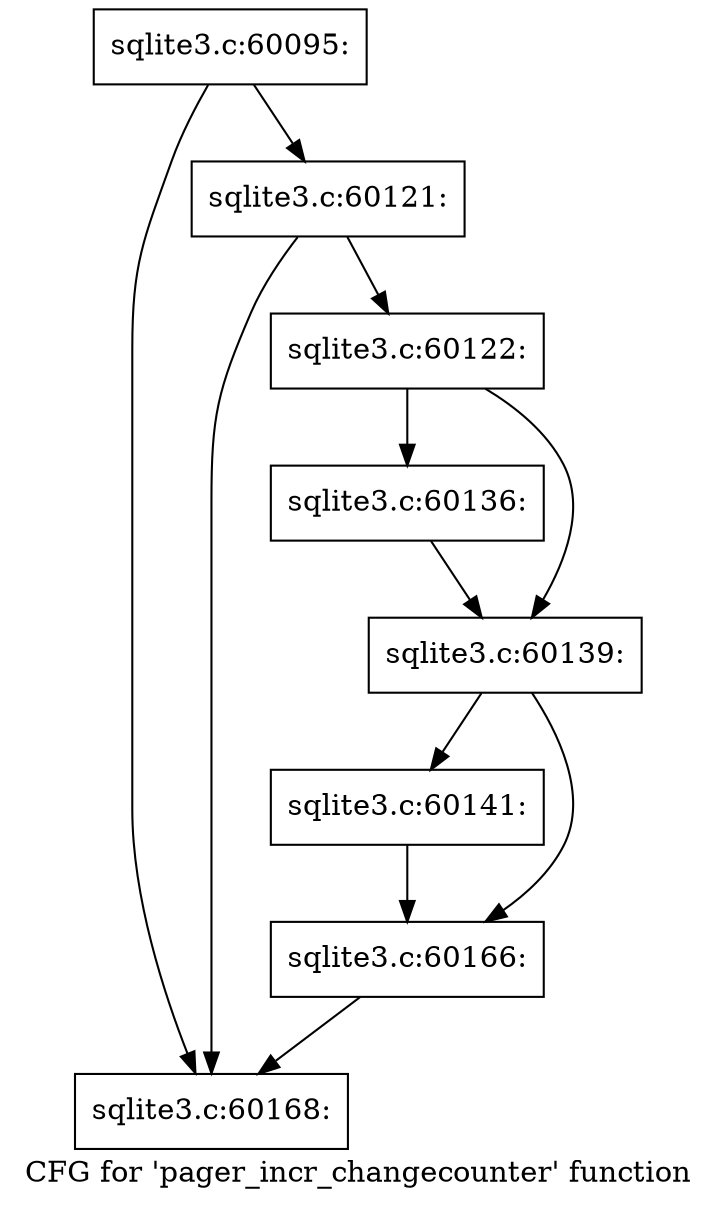 digraph "CFG for 'pager_incr_changecounter' function" {
	label="CFG for 'pager_incr_changecounter' function";

	Node0x55c0f7246150 [shape=record,label="{sqlite3.c:60095:}"];
	Node0x55c0f7246150 -> Node0x55c0f72528e0;
	Node0x55c0f7246150 -> Node0x55c0f7252930;
	Node0x55c0f7252930 [shape=record,label="{sqlite3.c:60121:}"];
	Node0x55c0f7252930 -> Node0x55c0f7252890;
	Node0x55c0f7252930 -> Node0x55c0f72528e0;
	Node0x55c0f7252890 [shape=record,label="{sqlite3.c:60122:}"];
	Node0x55c0f7252890 -> Node0x55c0f7253690;
	Node0x55c0f7252890 -> Node0x55c0f72536e0;
	Node0x55c0f7253690 [shape=record,label="{sqlite3.c:60136:}"];
	Node0x55c0f7253690 -> Node0x55c0f72536e0;
	Node0x55c0f72536e0 [shape=record,label="{sqlite3.c:60139:}"];
	Node0x55c0f72536e0 -> Node0x55c0f7253d80;
	Node0x55c0f72536e0 -> Node0x55c0f7253dd0;
	Node0x55c0f7253d80 [shape=record,label="{sqlite3.c:60141:}"];
	Node0x55c0f7253d80 -> Node0x55c0f7253dd0;
	Node0x55c0f7253dd0 [shape=record,label="{sqlite3.c:60166:}"];
	Node0x55c0f7253dd0 -> Node0x55c0f72528e0;
	Node0x55c0f72528e0 [shape=record,label="{sqlite3.c:60168:}"];
}
